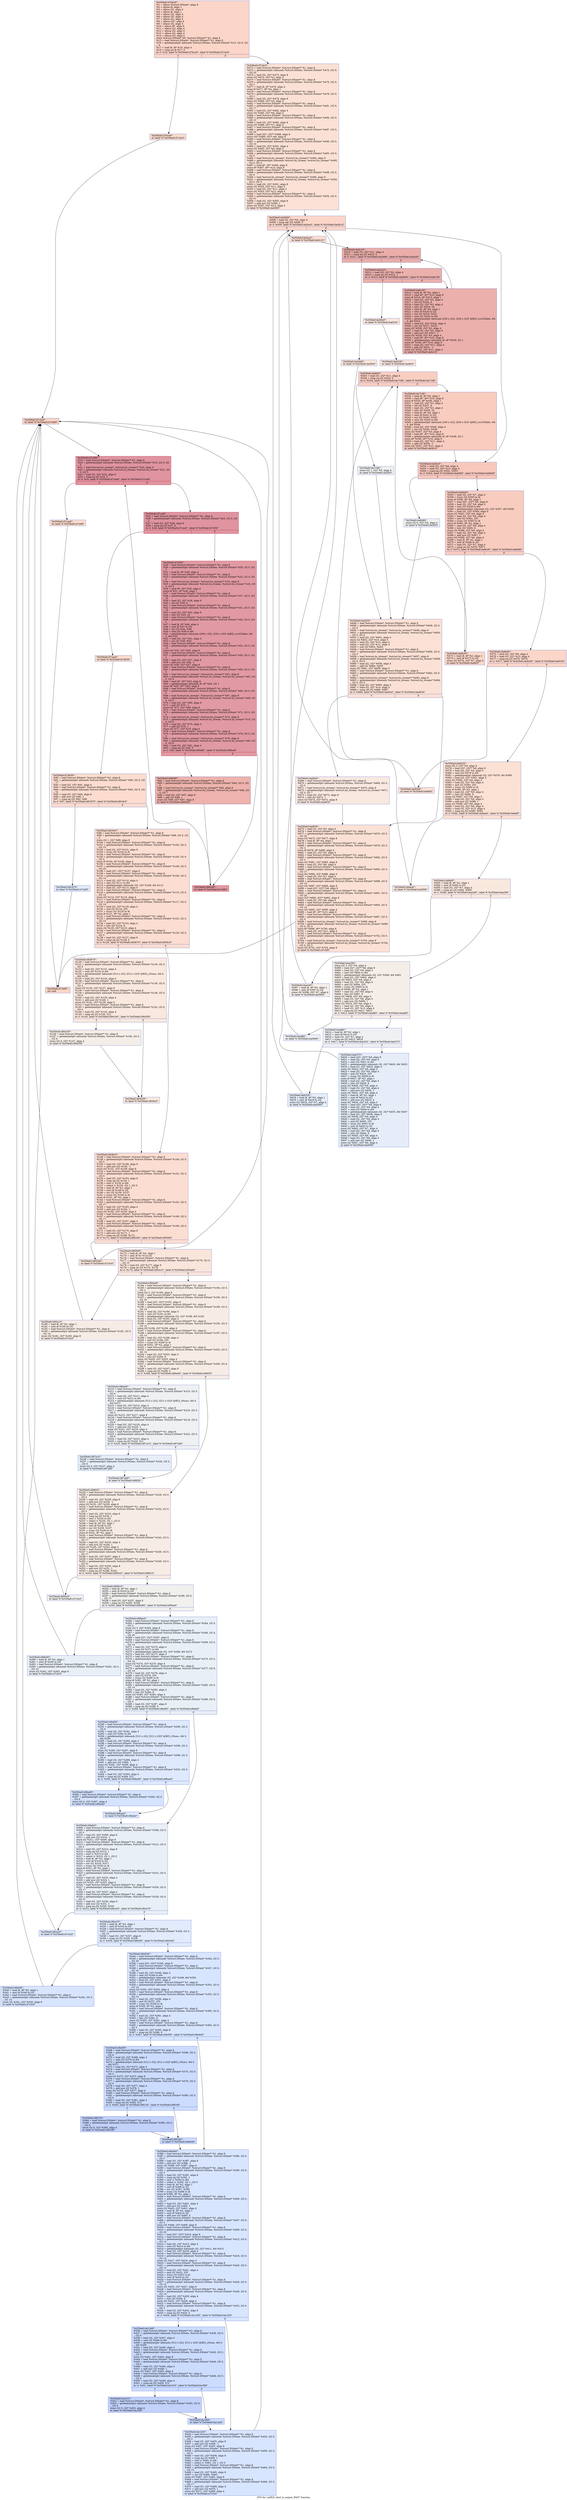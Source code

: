 digraph "CFG for 'unRLE_obuf_to_output_FAST' function" {
	label="CFG for 'unRLE_obuf_to_output_FAST' function";

	Node0x556a61d7bb40 [shape=record,color="#3d50c3ff", style=filled, fillcolor="#f5a08170",label="{\"0x556a61d7bb40\":\l  %1 = alloca %struct.DState*, align 8\l  %2 = alloca i8, align 1\l  %3 = alloca i32, align 4\l  %4 = alloca i8, align 1\l  %5 = alloca i32, align 4\l  %6 = alloca i32, align 4\l  %7 = alloca i32, align 4\l  %8 = alloca i32*, align 8\l  %9 = alloca i32, align 4\l  %10 = alloca i8*, align 8\l  %11 = alloca i32, align 4\l  %12 = alloca i32, align 4\l  %13 = alloca i32, align 4\l  %14 = alloca i32, align 4\l  store %struct.DState* %0, %struct.DState** %1, align 8\l  %15 = load %struct.DState*, %struct.DState** %1, align 8\l  %16 = getelementptr inbounds %struct.DState, %struct.DState* %15, i32 0, i32\l... 4\l  %17 = load i8, i8* %16, align 4\l  %18 = icmp ne i8 %17, 0\l  br i1 %18, label %\"0x556a61d7bce0\", label %\"0x556a61d7c4c0\"\l|{<s0>T|<s1>F}}"];
	Node0x556a61d7bb40:s0 -> Node0x556a61d7bce0;
	Node0x556a61d7bb40:s1 -> Node0x556a61d7c4c0;
	Node0x556a61d7bce0 [shape=record,color="#3d50c3ff", style=filled, fillcolor="#f7af9170",label="{\"0x556a61d7bce0\":                                 \l  br label %\"0x556a61d7c5c0\"\l}"];
	Node0x556a61d7bce0 -> Node0x556a61d7c5c0;
	Node0x556a61d7c5c0 [shape=record,color="#3d50c3ff", style=filled, fillcolor="#f4987a70",label="{\"0x556a61d7c5c0\":                                 \l  br label %\"0x556a61d7c680\"\l}"];
	Node0x556a61d7c5c0 -> Node0x556a61d7c680;
	Node0x556a61d7c680 [shape=record,color="#b70d28ff", style=filled, fillcolor="#b70d2870",label="{\"0x556a61d7c680\":                                 \l  %19 = load %struct.DState*, %struct.DState** %1, align 8\l  %20 = getelementptr inbounds %struct.DState, %struct.DState* %19, i32 0, i32\l... 0\l  %21 = load %struct.bz_stream*, %struct.bz_stream** %20, align 8\l  %22 = getelementptr inbounds %struct.bz_stream, %struct.bz_stream* %21, i32\l... 0, i32 5\l  %23 = load i32, i32* %22, align 8\l  %24 = icmp eq i32 %23, 0\l  br i1 %24, label %\"0x556a61d7caa0\", label %\"0x556a61d7caf0\"\l|{<s0>T|<s1>F}}"];
	Node0x556a61d7c680:s0 -> Node0x556a61d7caa0;
	Node0x556a61d7c680:s1 -> Node0x556a61d7caf0;
	Node0x556a61d7caa0 [shape=record,color="#3d50c3ff", style=filled, fillcolor="#f7af9170",label="{\"0x556a61d7caa0\":                                 \l  br label %\"0x556a61d7cbf0\"\l}"];
	Node0x556a61d7caa0 -> Node0x556a61d7cbf0;
	Node0x556a61d7caf0 [shape=record,color="#b70d28ff", style=filled, fillcolor="#b70d2870",label="{\"0x556a61d7caf0\":                                 \l  %25 = load %struct.DState*, %struct.DState** %1, align 8\l  %26 = getelementptr inbounds %struct.DState, %struct.DState* %25, i32 0, i32\l... 3\l  %27 = load i32, i32* %26, align 8\l  %28 = icmp eq i32 %27, 0\l  br i1 %28, label %\"0x556a61d7cee0\", label %\"0x556a61d7cf30\"\l|{<s0>T|<s1>F}}"];
	Node0x556a61d7caf0:s0 -> Node0x556a61d7cee0;
	Node0x556a61d7caf0:s1 -> Node0x556a61d7cf30;
	Node0x556a61d7cee0 [shape=record,color="#3d50c3ff", style=filled, fillcolor="#f7af9170",label="{\"0x556a61d7cee0\":                                 \l  br label %\"0x556a61d7d030\"\l}"];
	Node0x556a61d7cee0 -> Node0x556a61d7d030;
	Node0x556a61d7cf30 [shape=record,color="#b70d28ff", style=filled, fillcolor="#bb1b2c70",label="{\"0x556a61d7cf30\":                                 \l  %29 = load %struct.DState*, %struct.DState** %1, align 8\l  %30 = getelementptr inbounds %struct.DState, %struct.DState* %29, i32 0, i32\l... 2\l  %31 = load i8, i8* %30, align 4\l  %32 = load %struct.DState*, %struct.DState** %1, align 8\l  %33 = getelementptr inbounds %struct.DState, %struct.DState* %32, i32 0, i32\l... 0\l  %34 = load %struct.bz_stream*, %struct.bz_stream** %33, align 8\l  %35 = getelementptr inbounds %struct.bz_stream, %struct.bz_stream* %34, i32\l... 0, i32 4\l  %36 = load i8*, i8** %35, align 8\l  store i8 %31, i8* %36, align 1\l  %37 = load %struct.DState*, %struct.DState** %1, align 8\l  %38 = getelementptr inbounds %struct.DState, %struct.DState* %37, i32 0, i32\l... 25\l  %39 = load i32, i32* %38, align 8\l  %40 = shl i32 %39, 8\l  %41 = load %struct.DState*, %struct.DState** %1, align 8\l  %42 = getelementptr inbounds %struct.DState, %struct.DState* %41, i32 0, i32\l... 25\l  %43 = load i32, i32* %42, align 8\l  %44 = lshr i32 %43, 24\l  %45 = load %struct.DState*, %struct.DState** %1, align 8\l  %46 = getelementptr inbounds %struct.DState, %struct.DState* %45, i32 0, i32\l... 2\l  %47 = load i8, i8* %46, align 4\l  %48 = zext i8 %47 to i32\l  %49 = xor i32 %44, %48\l  %50 = zext i32 %49 to i64\l  %51 = getelementptr inbounds [256 x i32], [256 x i32]* @BZ2_crc32Table, i64\l... 0, i64 %50\l  %52 = load i32, i32* %51, align 4\l  %53 = xor i32 %40, %52\l  %54 = load %struct.DState*, %struct.DState** %1, align 8\l  %55 = getelementptr inbounds %struct.DState, %struct.DState* %54, i32 0, i32\l... 25\l  store i32 %53, i32* %55, align 8\l  %56 = load %struct.DState*, %struct.DState** %1, align 8\l  %57 = getelementptr inbounds %struct.DState, %struct.DState* %56, i32 0, i32\l... 3\l  %58 = load i32, i32* %57, align 8\l  %59 = add nsw i32 %58, -1\l  store i32 %59, i32* %57, align 8\l  %60 = load %struct.DState*, %struct.DState** %1, align 8\l  %61 = getelementptr inbounds %struct.DState, %struct.DState* %60, i32 0, i32\l... 0\l  %62 = load %struct.bz_stream*, %struct.bz_stream** %61, align 8\l  %63 = getelementptr inbounds %struct.bz_stream, %struct.bz_stream* %62, i32\l... 0, i32 4\l  %64 = load i8*, i8** %63, align 8\l  %65 = getelementptr inbounds i8, i8* %64, i32 1\l  store i8* %65, i8** %63, align 8\l  %66 = load %struct.DState*, %struct.DState** %1, align 8\l  %67 = getelementptr inbounds %struct.DState, %struct.DState* %66, i32 0, i32\l... 0\l  %68 = load %struct.bz_stream*, %struct.bz_stream** %67, align 8\l  %69 = getelementptr inbounds %struct.bz_stream, %struct.bz_stream* %68, i32\l... 0, i32 5\l  %70 = load i32, i32* %69, align 8\l  %71 = add i32 %70, -1\l  store i32 %71, i32* %69, align 8\l  %72 = load %struct.DState*, %struct.DState** %1, align 8\l  %73 = getelementptr inbounds %struct.DState, %struct.DState* %72, i32 0, i32\l... 0\l  %74 = load %struct.bz_stream*, %struct.bz_stream** %73, align 8\l  %75 = getelementptr inbounds %struct.bz_stream, %struct.bz_stream* %74, i32\l... 0, i32 6\l  %76 = load i32, i32* %75, align 4\l  %77 = add i32 %76, 1\l  store i32 %77, i32* %75, align 4\l  %78 = load %struct.DState*, %struct.DState** %1, align 8\l  %79 = getelementptr inbounds %struct.DState, %struct.DState* %78, i32 0, i32\l... 0\l  %80 = load %struct.bz_stream*, %struct.bz_stream** %79, align 8\l  %81 = getelementptr inbounds %struct.bz_stream, %struct.bz_stream* %80, i32\l... 0, i32 6\l  %82 = load i32, i32* %81, align 4\l  %83 = icmp eq i32 %82, 0\l  br i1 %83, label %\"0x556a61d90df0\", label %\"0x556a61d90e40\"\l|{<s0>T|<s1>F}}"];
	Node0x556a61d7cf30:s0 -> Node0x556a61d90df0;
	Node0x556a61d7cf30:s1 -> Node0x556a61d90e40;
	Node0x556a61d90df0 [shape=record,color="#3d50c3ff", style=filled, fillcolor="#d6524470",label="{\"0x556a61d90df0\":                                 \l  %84 = load %struct.DState*, %struct.DState** %1, align 8\l  %85 = getelementptr inbounds %struct.DState, %struct.DState* %84, i32 0, i32\l... 0\l  %86 = load %struct.bz_stream*, %struct.bz_stream** %85, align 8\l  %87 = getelementptr inbounds %struct.bz_stream, %struct.bz_stream* %86, i32\l... 0, i32 7\l  %88 = load i32, i32* %87, align 8\l  %89 = add i32 %88, 1\l  store i32 %89, i32* %87, align 8\l  br label %\"0x556a61d90e40\"\l}"];
	Node0x556a61d90df0 -> Node0x556a61d90e40;
	Node0x556a61d90e40 [shape=record,color="#b70d28ff", style=filled, fillcolor="#bb1b2c70",label="{\"0x556a61d90e40\":                                 \l  br label %\"0x556a61d7c680\"\l}"];
	Node0x556a61d90e40 -> Node0x556a61d7c680;
	Node0x556a61d7d030 [shape=record,color="#3d50c3ff", style=filled, fillcolor="#f7af9170",label="{\"0x556a61d7d030\":                                 \l  %90 = load %struct.DState*, %struct.DState** %1, align 8\l  %91 = getelementptr inbounds %struct.DState, %struct.DState* %90, i32 0, i32\l... 17\l  %92 = load i32, i32* %91, align 4\l  %93 = load %struct.DState*, %struct.DState** %1, align 8\l  %94 = getelementptr inbounds %struct.DState, %struct.DState* %93, i32 0, i32\l... 51\l  %95 = load i32, i32* %94, align 8\l  %96 = add nsw i32 %95, 1\l  %97 = icmp eq i32 %92, %96\l  br i1 %97, label %\"0x556a61d91870\", label %\"0x556a61d918c0\"\l|{<s0>T|<s1>F}}"];
	Node0x556a61d7d030:s0 -> Node0x556a61d91870;
	Node0x556a61d7d030:s1 -> Node0x556a61d918c0;
	Node0x556a61d91870 [shape=record,color="#3d50c3ff", style=filled, fillcolor="#bfd3f670",label="{\"0x556a61d91870\":                                 \l  br label %\"0x556a61d7cbf0\"\l}"];
	Node0x556a61d91870 -> Node0x556a61d7cbf0;
	Node0x556a61d918c0 [shape=record,color="#3d50c3ff", style=filled, fillcolor="#f7b39670",label="{\"0x556a61d918c0\":                                 \l  %98 = load %struct.DState*, %struct.DState** %1, align 8\l  %99 = getelementptr inbounds %struct.DState, %struct.DState* %98, i32 0, i32\l... 3\l  store i32 1, i32* %99, align 8\l  %100 = load %struct.DState*, %struct.DState** %1, align 8\l  %101 = getelementptr inbounds %struct.DState, %struct.DState* %100, i32 0,\l... i32 15\l  %102 = load i32, i32* %101, align 8\l  %103 = trunc i32 %102 to i8\l  %104 = load %struct.DState*, %struct.DState** %1, align 8\l  %105 = getelementptr inbounds %struct.DState, %struct.DState* %104, i32 0,\l... i32 2\l  store i8 %103, i8* %105, align 4\l  %106 = load %struct.DState*, %struct.DState** %1, align 8\l  %107 = getelementptr inbounds %struct.DState, %struct.DState* %106, i32 0,\l... i32 20\l  %108 = load i32*, i32** %107, align 8\l  %109 = load %struct.DState*, %struct.DState** %1, align 8\l  %110 = getelementptr inbounds %struct.DState, %struct.DState* %109, i32 0,\l... i32 14\l  %111 = load i32, i32* %110, align 4\l  %112 = zext i32 %111 to i64\l  %113 = getelementptr inbounds i32, i32* %108, i64 %112\l  %114 = load i32, i32* %113, align 4\l  %115 = load %struct.DState*, %struct.DState** %1, align 8\l  %116 = getelementptr inbounds %struct.DState, %struct.DState* %115, i32 0,\l... i32 14\l  store i32 %114, i32* %116, align 4\l  %117 = load %struct.DState*, %struct.DState** %1, align 8\l  %118 = getelementptr inbounds %struct.DState, %struct.DState* %117, i32 0,\l... i32 14\l  %119 = load i32, i32* %118, align 4\l  %120 = and i32 %119, 255\l  %121 = trunc i32 %120 to i8\l  store i8 %121, i8* %2, align 1\l  %122 = load %struct.DState*, %struct.DState** %1, align 8\l  %123 = getelementptr inbounds %struct.DState, %struct.DState* %122, i32 0,\l... i32 14\l  %124 = load i32, i32* %123, align 4\l  %125 = lshr i32 %124, 8\l  store i32 %125, i32* %123, align 4\l  %126 = load %struct.DState*, %struct.DState** %1, align 8\l  %127 = getelementptr inbounds %struct.DState, %struct.DState* %126, i32 0,\l... i32 5\l  %128 = load i32, i32* %127, align 8\l  %129 = icmp eq i32 %128, 0\l  br i1 %129, label %\"0x556a61d93670\", label %\"0x556a61d936c0\"\l|{<s0>T|<s1>F}}"];
	Node0x556a61d918c0:s0 -> Node0x556a61d93670;
	Node0x556a61d918c0:s1 -> Node0x556a61d936c0;
	Node0x556a61d93670 [shape=record,color="#3d50c3ff", style=filled, fillcolor="#f2cab570",label="{\"0x556a61d93670\":                                 \l  %130 = load %struct.DState*, %struct.DState** %1, align 8\l  %131 = getelementptr inbounds %struct.DState, %struct.DState* %130, i32 0,\l... i32 6\l  %132 = load i32, i32* %131, align 4\l  %133 = sext i32 %132 to i64\l  %134 = getelementptr inbounds [512 x i32], [512 x i32]* @BZ2_rNums, i64 0,\l... i64 %133\l  %135 = load i32, i32* %134, align 4\l  %136 = load %struct.DState*, %struct.DState** %1, align 8\l  %137 = getelementptr inbounds %struct.DState, %struct.DState* %136, i32 0,\l... i32 5\l  store i32 %135, i32* %137, align 8\l  %138 = load %struct.DState*, %struct.DState** %1, align 8\l  %139 = getelementptr inbounds %struct.DState, %struct.DState* %138, i32 0,\l... i32 6\l  %140 = load i32, i32* %139, align 4\l  %141 = add nsw i32 %140, 1\l  store i32 %141, i32* %139, align 4\l  %142 = load %struct.DState*, %struct.DState** %1, align 8\l  %143 = getelementptr inbounds %struct.DState, %struct.DState* %142, i32 0,\l... i32 6\l  %144 = load i32, i32* %143, align 4\l  %145 = icmp eq i32 %144, 512\l  br i1 %145, label %\"0x556a61d941b0\", label %\"0x556a61d94200\"\l|{<s0>T|<s1>F}}"];
	Node0x556a61d93670:s0 -> Node0x556a61d941b0;
	Node0x556a61d93670:s1 -> Node0x556a61d94200;
	Node0x556a61d941b0 [shape=record,color="#3d50c3ff", style=filled, fillcolor="#e8d6cc70",label="{\"0x556a61d941b0\":                                 \l  %146 = load %struct.DState*, %struct.DState** %1, align 8\l  %147 = getelementptr inbounds %struct.DState, %struct.DState* %146, i32 0,\l... i32 6\l  store i32 0, i32* %147, align 4\l  br label %\"0x556a61d94200\"\l}"];
	Node0x556a61d941b0 -> Node0x556a61d94200;
	Node0x556a61d94200 [shape=record,color="#3d50c3ff", style=filled, fillcolor="#f2cab570",label="{\"0x556a61d94200\":                                 \l  br label %\"0x556a61d936c0\"\l}"];
	Node0x556a61d94200 -> Node0x556a61d936c0;
	Node0x556a61d936c0 [shape=record,color="#3d50c3ff", style=filled, fillcolor="#f7b39670",label="{\"0x556a61d936c0\":                                 \l  %148 = load %struct.DState*, %struct.DState** %1, align 8\l  %149 = getelementptr inbounds %struct.DState, %struct.DState* %148, i32 0,\l... i32 5\l  %150 = load i32, i32* %149, align 8\l  %151 = add nsw i32 %150, -1\l  store i32 %151, i32* %149, align 8\l  %152 = load %struct.DState*, %struct.DState** %1, align 8\l  %153 = getelementptr inbounds %struct.DState, %struct.DState* %152, i32 0,\l... i32 5\l  %154 = load i32, i32* %153, align 8\l  %155 = icmp eq i32 %154, 1\l  %156 = zext i1 %155 to i64\l  %157 = select i1 %155, i32 1, i32 0\l  %158 = load i8, i8* %2, align 1\l  %159 = zext i8 %158 to i32\l  %160 = xor i32 %159, %157\l  %161 = trunc i32 %160 to i8\l  store i8 %161, i8* %2, align 1\l  %162 = load %struct.DState*, %struct.DState** %1, align 8\l  %163 = getelementptr inbounds %struct.DState, %struct.DState* %162, i32 0,\l... i32 17\l  %164 = load i32, i32* %163, align 4\l  %165 = add nsw i32 %164, 1\l  store i32 %165, i32* %163, align 4\l  %166 = load %struct.DState*, %struct.DState** %1, align 8\l  %167 = getelementptr inbounds %struct.DState, %struct.DState* %166, i32 0,\l... i32 17\l  %168 = load i32, i32* %167, align 4\l  %169 = load %struct.DState*, %struct.DState** %1, align 8\l  %170 = getelementptr inbounds %struct.DState, %struct.DState* %169, i32 0,\l... i32 51\l  %171 = load i32, i32* %170, align 8\l  %172 = add nsw i32 %171, 1\l  %173 = icmp eq i32 %168, %172\l  br i1 %173, label %\"0x556a61d95540\", label %\"0x556a61d95590\"\l|{<s0>T|<s1>F}}"];
	Node0x556a61d936c0:s0 -> Node0x556a61d95540;
	Node0x556a61d936c0:s1 -> Node0x556a61d95590;
	Node0x556a61d95540 [shape=record,color="#3d50c3ff", style=filled, fillcolor="#f4c5ad70",label="{\"0x556a61d95540\":                                 \l  br label %\"0x556a61d7c5c0\"\l}"];
	Node0x556a61d95540 -> Node0x556a61d7c5c0;
	Node0x556a61d95590 [shape=record,color="#3d50c3ff", style=filled, fillcolor="#f4c5ad70",label="{\"0x556a61d95590\":                                 \l  %174 = load i8, i8* %2, align 1\l  %175 = zext i8 %174 to i32\l  %176 = load %struct.DState*, %struct.DState** %1, align 8\l  %177 = getelementptr inbounds %struct.DState, %struct.DState* %176, i32 0,\l... i32 15\l  %178 = load i32, i32* %177, align 8\l  %179 = icmp ne i32 %175, %178\l  br i1 %179, label %\"0x556a61d95a10\", label %\"0x556a61d95a60\"\l|{<s0>T|<s1>F}}"];
	Node0x556a61d95590:s0 -> Node0x556a61d95a10;
	Node0x556a61d95590:s1 -> Node0x556a61d95a60;
	Node0x556a61d95a10 [shape=record,color="#3d50c3ff", style=filled, fillcolor="#ecd3c570",label="{\"0x556a61d95a10\":                                 \l  %180 = load i8, i8* %2, align 1\l  %181 = zext i8 %180 to i32\l  %182 = load %struct.DState*, %struct.DState** %1, align 8\l  %183 = getelementptr inbounds %struct.DState, %struct.DState* %182, i32 0,\l... i32 15\l  store i32 %181, i32* %183, align 8\l  br label %\"0x556a61d7c5c0\"\l}"];
	Node0x556a61d95a10 -> Node0x556a61d7c5c0;
	Node0x556a61d95a60 [shape=record,color="#3d50c3ff", style=filled, fillcolor="#ecd3c570",label="{\"0x556a61d95a60\":                                 \l  %184 = load %struct.DState*, %struct.DState** %1, align 8\l  %185 = getelementptr inbounds %struct.DState, %struct.DState* %184, i32 0,\l... i32 3\l  store i32 2, i32* %185, align 8\l  %186 = load %struct.DState*, %struct.DState** %1, align 8\l  %187 = getelementptr inbounds %struct.DState, %struct.DState* %186, i32 0,\l... i32 20\l  %188 = load i32*, i32** %187, align 8\l  %189 = load %struct.DState*, %struct.DState** %1, align 8\l  %190 = getelementptr inbounds %struct.DState, %struct.DState* %189, i32 0,\l... i32 14\l  %191 = load i32, i32* %190, align 4\l  %192 = zext i32 %191 to i64\l  %193 = getelementptr inbounds i32, i32* %188, i64 %192\l  %194 = load i32, i32* %193, align 4\l  %195 = load %struct.DState*, %struct.DState** %1, align 8\l  %196 = getelementptr inbounds %struct.DState, %struct.DState* %195, i32 0,\l... i32 14\l  store i32 %194, i32* %196, align 4\l  %197 = load %struct.DState*, %struct.DState** %1, align 8\l  %198 = getelementptr inbounds %struct.DState, %struct.DState* %197, i32 0,\l... i32 14\l  %199 = load i32, i32* %198, align 4\l  %200 = and i32 %199, 255\l  %201 = trunc i32 %200 to i8\l  store i8 %201, i8* %2, align 1\l  %202 = load %struct.DState*, %struct.DState** %1, align 8\l  %203 = getelementptr inbounds %struct.DState, %struct.DState* %202, i32 0,\l... i32 14\l  %204 = load i32, i32* %203, align 4\l  %205 = lshr i32 %204, 8\l  store i32 %205, i32* %203, align 4\l  %206 = load %struct.DState*, %struct.DState** %1, align 8\l  %207 = getelementptr inbounds %struct.DState, %struct.DState* %206, i32 0,\l... i32 5\l  %208 = load i32, i32* %207, align 8\l  %209 = icmp eq i32 %208, 0\l  br i1 %209, label %\"0x556a61d96ed0\", label %\"0x556a61d96f20\"\l|{<s0>T|<s1>F}}"];
	Node0x556a61d95a60:s0 -> Node0x556a61d96ed0;
	Node0x556a61d95a60:s1 -> Node0x556a61d96f20;
	Node0x556a61d96ed0 [shape=record,color="#3d50c3ff", style=filled, fillcolor="#d9dce170",label="{\"0x556a61d96ed0\":                                 \l  %210 = load %struct.DState*, %struct.DState** %1, align 8\l  %211 = getelementptr inbounds %struct.DState, %struct.DState* %210, i32 0,\l... i32 6\l  %212 = load i32, i32* %211, align 4\l  %213 = sext i32 %212 to i64\l  %214 = getelementptr inbounds [512 x i32], [512 x i32]* @BZ2_rNums, i64 0,\l... i64 %213\l  %215 = load i32, i32* %214, align 4\l  %216 = load %struct.DState*, %struct.DState** %1, align 8\l  %217 = getelementptr inbounds %struct.DState, %struct.DState* %216, i32 0,\l... i32 5\l  store i32 %215, i32* %217, align 8\l  %218 = load %struct.DState*, %struct.DState** %1, align 8\l  %219 = getelementptr inbounds %struct.DState, %struct.DState* %218, i32 0,\l... i32 6\l  %220 = load i32, i32* %219, align 4\l  %221 = add nsw i32 %220, 1\l  store i32 %221, i32* %219, align 4\l  %222 = load %struct.DState*, %struct.DState** %1, align 8\l  %223 = getelementptr inbounds %struct.DState, %struct.DState* %222, i32 0,\l... i32 6\l  %224 = load i32, i32* %223, align 4\l  %225 = icmp eq i32 %224, 512\l  br i1 %225, label %\"0x556a61d97a10\", label %\"0x556a61d97a60\"\l|{<s0>T|<s1>F}}"];
	Node0x556a61d96ed0:s0 -> Node0x556a61d97a10;
	Node0x556a61d96ed0:s1 -> Node0x556a61d97a60;
	Node0x556a61d97a10 [shape=record,color="#3d50c3ff", style=filled, fillcolor="#c7d7f070",label="{\"0x556a61d97a10\":                                 \l  %226 = load %struct.DState*, %struct.DState** %1, align 8\l  %227 = getelementptr inbounds %struct.DState, %struct.DState* %226, i32 0,\l... i32 6\l  store i32 0, i32* %227, align 4\l  br label %\"0x556a61d97a60\"\l}"];
	Node0x556a61d97a10 -> Node0x556a61d97a60;
	Node0x556a61d97a60 [shape=record,color="#3d50c3ff", style=filled, fillcolor="#d9dce170",label="{\"0x556a61d97a60\":                                 \l  br label %\"0x556a61d96f20\"\l}"];
	Node0x556a61d97a60 -> Node0x556a61d96f20;
	Node0x556a61d96f20 [shape=record,color="#3d50c3ff", style=filled, fillcolor="#ecd3c570",label="{\"0x556a61d96f20\":                                 \l  %228 = load %struct.DState*, %struct.DState** %1, align 8\l  %229 = getelementptr inbounds %struct.DState, %struct.DState* %228, i32 0,\l... i32 5\l  %230 = load i32, i32* %229, align 8\l  %231 = add nsw i32 %230, -1\l  store i32 %231, i32* %229, align 8\l  %232 = load %struct.DState*, %struct.DState** %1, align 8\l  %233 = getelementptr inbounds %struct.DState, %struct.DState* %232, i32 0,\l... i32 5\l  %234 = load i32, i32* %233, align 8\l  %235 = icmp eq i32 %234, 1\l  %236 = zext i1 %235 to i64\l  %237 = select i1 %235, i32 1, i32 0\l  %238 = load i8, i8* %2, align 1\l  %239 = zext i8 %238 to i32\l  %240 = xor i32 %239, %237\l  %241 = trunc i32 %240 to i8\l  store i8 %241, i8* %2, align 1\l  %242 = load %struct.DState*, %struct.DState** %1, align 8\l  %243 = getelementptr inbounds %struct.DState, %struct.DState* %242, i32 0,\l... i32 17\l  %244 = load i32, i32* %243, align 4\l  %245 = add nsw i32 %244, 1\l  store i32 %245, i32* %243, align 4\l  %246 = load %struct.DState*, %struct.DState** %1, align 8\l  %247 = getelementptr inbounds %struct.DState, %struct.DState* %246, i32 0,\l... i32 17\l  %248 = load i32, i32* %247, align 4\l  %249 = load %struct.DState*, %struct.DState** %1, align 8\l  %250 = getelementptr inbounds %struct.DState, %struct.DState* %249, i32 0,\l... i32 51\l  %251 = load i32, i32* %250, align 8\l  %252 = add nsw i32 %251, 1\l  %253 = icmp eq i32 %248, %252\l  br i1 %253, label %\"0x556a61d995c0\", label %\"0x556a61d99610\"\l|{<s0>T|<s1>F}}"];
	Node0x556a61d96f20:s0 -> Node0x556a61d995c0;
	Node0x556a61d96f20:s1 -> Node0x556a61d99610;
	Node0x556a61d995c0 [shape=record,color="#3d50c3ff", style=filled, fillcolor="#dedcdb70",label="{\"0x556a61d995c0\":                                 \l  br label %\"0x556a61d7c5c0\"\l}"];
	Node0x556a61d995c0 -> Node0x556a61d7c5c0;
	Node0x556a61d99610 [shape=record,color="#3d50c3ff", style=filled, fillcolor="#dedcdb70",label="{\"0x556a61d99610\":                                 \l  %254 = load i8, i8* %2, align 1\l  %255 = zext i8 %254 to i32\l  %256 = load %struct.DState*, %struct.DState** %1, align 8\l  %257 = getelementptr inbounds %struct.DState, %struct.DState* %256, i32 0,\l... i32 15\l  %258 = load i32, i32* %257, align 8\l  %259 = icmp ne i32 %255, %258\l  br i1 %259, label %\"0x556a61d99a90\", label %\"0x556a61d99ae0\"\l|{<s0>T|<s1>F}}"];
	Node0x556a61d99610:s0 -> Node0x556a61d99a90;
	Node0x556a61d99610:s1 -> Node0x556a61d99ae0;
	Node0x556a61d99a90 [shape=record,color="#3d50c3ff", style=filled, fillcolor="#cedaeb70",label="{\"0x556a61d99a90\":                                 \l  %260 = load i8, i8* %2, align 1\l  %261 = zext i8 %260 to i32\l  %262 = load %struct.DState*, %struct.DState** %1, align 8\l  %263 = getelementptr inbounds %struct.DState, %struct.DState* %262, i32 0,\l... i32 15\l  store i32 %261, i32* %263, align 8\l  br label %\"0x556a61d7c5c0\"\l}"];
	Node0x556a61d99a90 -> Node0x556a61d7c5c0;
	Node0x556a61d99ae0 [shape=record,color="#3d50c3ff", style=filled, fillcolor="#cedaeb70",label="{\"0x556a61d99ae0\":                                 \l  %264 = load %struct.DState*, %struct.DState** %1, align 8\l  %265 = getelementptr inbounds %struct.DState, %struct.DState* %264, i32 0,\l... i32 3\l  store i32 3, i32* %265, align 8\l  %266 = load %struct.DState*, %struct.DState** %1, align 8\l  %267 = getelementptr inbounds %struct.DState, %struct.DState* %266, i32 0,\l... i32 20\l  %268 = load i32*, i32** %267, align 8\l  %269 = load %struct.DState*, %struct.DState** %1, align 8\l  %270 = getelementptr inbounds %struct.DState, %struct.DState* %269, i32 0,\l... i32 14\l  %271 = load i32, i32* %270, align 4\l  %272 = zext i32 %271 to i64\l  %273 = getelementptr inbounds i32, i32* %268, i64 %272\l  %274 = load i32, i32* %273, align 4\l  %275 = load %struct.DState*, %struct.DState** %1, align 8\l  %276 = getelementptr inbounds %struct.DState, %struct.DState* %275, i32 0,\l... i32 14\l  store i32 %274, i32* %276, align 4\l  %277 = load %struct.DState*, %struct.DState** %1, align 8\l  %278 = getelementptr inbounds %struct.DState, %struct.DState* %277, i32 0,\l... i32 14\l  %279 = load i32, i32* %278, align 4\l  %280 = and i32 %279, 255\l  %281 = trunc i32 %280 to i8\l  store i8 %281, i8* %2, align 1\l  %282 = load %struct.DState*, %struct.DState** %1, align 8\l  %283 = getelementptr inbounds %struct.DState, %struct.DState* %282, i32 0,\l... i32 14\l  %284 = load i32, i32* %283, align 4\l  %285 = lshr i32 %284, 8\l  store i32 %285, i32* %283, align 4\l  %286 = load %struct.DState*, %struct.DState** %1, align 8\l  %287 = getelementptr inbounds %struct.DState, %struct.DState* %286, i32 0,\l... i32 5\l  %288 = load i32, i32* %287, align 8\l  %289 = icmp eq i32 %288, 0\l  br i1 %289, label %\"0x556a61d9af50\", label %\"0x556a61d9afa0\"\l|{<s0>T|<s1>F}}"];
	Node0x556a61d99ae0:s0 -> Node0x556a61d9af50;
	Node0x556a61d99ae0:s1 -> Node0x556a61d9afa0;
	Node0x556a61d9af50 [shape=record,color="#3d50c3ff", style=filled, fillcolor="#b5cdfa70",label="{\"0x556a61d9af50\":                                 \l  %290 = load %struct.DState*, %struct.DState** %1, align 8\l  %291 = getelementptr inbounds %struct.DState, %struct.DState* %290, i32 0,\l... i32 6\l  %292 = load i32, i32* %291, align 4\l  %293 = sext i32 %292 to i64\l  %294 = getelementptr inbounds [512 x i32], [512 x i32]* @BZ2_rNums, i64 0,\l... i64 %293\l  %295 = load i32, i32* %294, align 4\l  %296 = load %struct.DState*, %struct.DState** %1, align 8\l  %297 = getelementptr inbounds %struct.DState, %struct.DState* %296, i32 0,\l... i32 5\l  store i32 %295, i32* %297, align 8\l  %298 = load %struct.DState*, %struct.DState** %1, align 8\l  %299 = getelementptr inbounds %struct.DState, %struct.DState* %298, i32 0,\l... i32 6\l  %300 = load i32, i32* %299, align 4\l  %301 = add nsw i32 %300, 1\l  store i32 %301, i32* %299, align 4\l  %302 = load %struct.DState*, %struct.DState** %1, align 8\l  %303 = getelementptr inbounds %struct.DState, %struct.DState* %302, i32 0,\l... i32 6\l  %304 = load i32, i32* %303, align 4\l  %305 = icmp eq i32 %304, 512\l  br i1 %305, label %\"0x556a61d9ba90\", label %\"0x556a61d9bae0\"\l|{<s0>T|<s1>F}}"];
	Node0x556a61d9af50:s0 -> Node0x556a61d9ba90;
	Node0x556a61d9af50:s1 -> Node0x556a61d9bae0;
	Node0x556a61d9ba90 [shape=record,color="#3d50c3ff", style=filled, fillcolor="#a1c0ff70",label="{\"0x556a61d9ba90\":                                 \l  %306 = load %struct.DState*, %struct.DState** %1, align 8\l  %307 = getelementptr inbounds %struct.DState, %struct.DState* %306, i32 0,\l... i32 6\l  store i32 0, i32* %307, align 4\l  br label %\"0x556a61d9bae0\"\l}"];
	Node0x556a61d9ba90 -> Node0x556a61d9bae0;
	Node0x556a61d9bae0 [shape=record,color="#3d50c3ff", style=filled, fillcolor="#b5cdfa70",label="{\"0x556a61d9bae0\":                                 \l  br label %\"0x556a61d9afa0\"\l}"];
	Node0x556a61d9bae0 -> Node0x556a61d9afa0;
	Node0x556a61d9afa0 [shape=record,color="#3d50c3ff", style=filled, fillcolor="#cedaeb70",label="{\"0x556a61d9afa0\":                                 \l  %308 = load %struct.DState*, %struct.DState** %1, align 8\l  %309 = getelementptr inbounds %struct.DState, %struct.DState* %308, i32 0,\l... i32 5\l  %310 = load i32, i32* %309, align 8\l  %311 = add nsw i32 %310, -1\l  store i32 %311, i32* %309, align 8\l  %312 = load %struct.DState*, %struct.DState** %1, align 8\l  %313 = getelementptr inbounds %struct.DState, %struct.DState* %312, i32 0,\l... i32 5\l  %314 = load i32, i32* %313, align 8\l  %315 = icmp eq i32 %314, 1\l  %316 = zext i1 %315 to i64\l  %317 = select i1 %315, i32 1, i32 0\l  %318 = load i8, i8* %2, align 1\l  %319 = zext i8 %318 to i32\l  %320 = xor i32 %319, %317\l  %321 = trunc i32 %320 to i8\l  store i8 %321, i8* %2, align 1\l  %322 = load %struct.DState*, %struct.DState** %1, align 8\l  %323 = getelementptr inbounds %struct.DState, %struct.DState* %322, i32 0,\l... i32 17\l  %324 = load i32, i32* %323, align 4\l  %325 = add nsw i32 %324, 1\l  store i32 %325, i32* %323, align 4\l  %326 = load %struct.DState*, %struct.DState** %1, align 8\l  %327 = getelementptr inbounds %struct.DState, %struct.DState* %326, i32 0,\l... i32 17\l  %328 = load i32, i32* %327, align 4\l  %329 = load %struct.DState*, %struct.DState** %1, align 8\l  %330 = getelementptr inbounds %struct.DState, %struct.DState* %329, i32 0,\l... i32 51\l  %331 = load i32, i32* %330, align 8\l  %332 = add nsw i32 %331, 1\l  %333 = icmp eq i32 %328, %332\l  br i1 %333, label %\"0x556a61d9ce20\", label %\"0x556a61d9ce70\"\l|{<s0>T|<s1>F}}"];
	Node0x556a61d9afa0:s0 -> Node0x556a61d9ce20;
	Node0x556a61d9afa0:s1 -> Node0x556a61d9ce70;
	Node0x556a61d9ce20 [shape=record,color="#3d50c3ff", style=filled, fillcolor="#bbd1f870",label="{\"0x556a61d9ce20\":                                 \l  br label %\"0x556a61d7c5c0\"\l}"];
	Node0x556a61d9ce20 -> Node0x556a61d7c5c0;
	Node0x556a61d9ce70 [shape=record,color="#3d50c3ff", style=filled, fillcolor="#bbd1f870",label="{\"0x556a61d9ce70\":                                 \l  %334 = load i8, i8* %2, align 1\l  %335 = zext i8 %334 to i32\l  %336 = load %struct.DState*, %struct.DState** %1, align 8\l  %337 = getelementptr inbounds %struct.DState, %struct.DState* %336, i32 0,\l... i32 15\l  %338 = load i32, i32* %337, align 8\l  %339 = icmp ne i32 %335, %338\l  br i1 %339, label %\"0x556a61d9d2f0\", label %\"0x556a61d9d340\"\l|{<s0>T|<s1>F}}"];
	Node0x556a61d9ce70:s0 -> Node0x556a61d9d2f0;
	Node0x556a61d9ce70:s1 -> Node0x556a61d9d340;
	Node0x556a61d9d2f0 [shape=record,color="#3d50c3ff", style=filled, fillcolor="#a7c5fe70",label="{\"0x556a61d9d2f0\":                                 \l  %340 = load i8, i8* %2, align 1\l  %341 = zext i8 %340 to i32\l  %342 = load %struct.DState*, %struct.DState** %1, align 8\l  %343 = getelementptr inbounds %struct.DState, %struct.DState* %342, i32 0,\l... i32 15\l  store i32 %341, i32* %343, align 8\l  br label %\"0x556a61d7c5c0\"\l}"];
	Node0x556a61d9d2f0 -> Node0x556a61d7c5c0;
	Node0x556a61d9d340 [shape=record,color="#3d50c3ff", style=filled, fillcolor="#a7c5fe70",label="{\"0x556a61d9d340\":                                 \l  %344 = load %struct.DState*, %struct.DState** %1, align 8\l  %345 = getelementptr inbounds %struct.DState, %struct.DState* %344, i32 0,\l... i32 20\l  %346 = load i32*, i32** %345, align 8\l  %347 = load %struct.DState*, %struct.DState** %1, align 8\l  %348 = getelementptr inbounds %struct.DState, %struct.DState* %347, i32 0,\l... i32 14\l  %349 = load i32, i32* %348, align 4\l  %350 = zext i32 %349 to i64\l  %351 = getelementptr inbounds i32, i32* %346, i64 %350\l  %352 = load i32, i32* %351, align 4\l  %353 = load %struct.DState*, %struct.DState** %1, align 8\l  %354 = getelementptr inbounds %struct.DState, %struct.DState* %353, i32 0,\l... i32 14\l  store i32 %352, i32* %354, align 4\l  %355 = load %struct.DState*, %struct.DState** %1, align 8\l  %356 = getelementptr inbounds %struct.DState, %struct.DState* %355, i32 0,\l... i32 14\l  %357 = load i32, i32* %356, align 4\l  %358 = and i32 %357, 255\l  %359 = trunc i32 %358 to i8\l  store i8 %359, i8* %2, align 1\l  %360 = load %struct.DState*, %struct.DState** %1, align 8\l  %361 = getelementptr inbounds %struct.DState, %struct.DState* %360, i32 0,\l... i32 14\l  %362 = load i32, i32* %361, align 4\l  %363 = lshr i32 %362, 8\l  store i32 %363, i32* %361, align 4\l  %364 = load %struct.DState*, %struct.DState** %1, align 8\l  %365 = getelementptr inbounds %struct.DState, %struct.DState* %364, i32 0,\l... i32 5\l  %366 = load i32, i32* %365, align 8\l  %367 = icmp eq i32 %366, 0\l  br i1 %367, label %\"0x556a61d9e5f0\", label %\"0x556a61d9e640\"\l|{<s0>T|<s1>F}}"];
	Node0x556a61d9d340:s0 -> Node0x556a61d9e5f0;
	Node0x556a61d9d340:s1 -> Node0x556a61d9e640;
	Node0x556a61d9e5f0 [shape=record,color="#3d50c3ff", style=filled, fillcolor="#8caffe70",label="{\"0x556a61d9e5f0\":                                 \l  %368 = load %struct.DState*, %struct.DState** %1, align 8\l  %369 = getelementptr inbounds %struct.DState, %struct.DState* %368, i32 0,\l... i32 6\l  %370 = load i32, i32* %369, align 4\l  %371 = sext i32 %370 to i64\l  %372 = getelementptr inbounds [512 x i32], [512 x i32]* @BZ2_rNums, i64 0,\l... i64 %371\l  %373 = load i32, i32* %372, align 4\l  %374 = load %struct.DState*, %struct.DState** %1, align 8\l  %375 = getelementptr inbounds %struct.DState, %struct.DState* %374, i32 0,\l... i32 5\l  store i32 %373, i32* %375, align 8\l  %376 = load %struct.DState*, %struct.DState** %1, align 8\l  %377 = getelementptr inbounds %struct.DState, %struct.DState* %376, i32 0,\l... i32 6\l  %378 = load i32, i32* %377, align 4\l  %379 = add nsw i32 %378, 1\l  store i32 %379, i32* %377, align 4\l  %380 = load %struct.DState*, %struct.DState** %1, align 8\l  %381 = getelementptr inbounds %struct.DState, %struct.DState* %380, i32 0,\l... i32 6\l  %382 = load i32, i32* %381, align 4\l  %383 = icmp eq i32 %382, 512\l  br i1 %383, label %\"0x556a61d9f130\", label %\"0x556a61d9f180\"\l|{<s0>T|<s1>F}}"];
	Node0x556a61d9e5f0:s0 -> Node0x556a61d9f130;
	Node0x556a61d9e5f0:s1 -> Node0x556a61d9f180;
	Node0x556a61d9f130 [shape=record,color="#3d50c3ff", style=filled, fillcolor="#779af770",label="{\"0x556a61d9f130\":                                 \l  %384 = load %struct.DState*, %struct.DState** %1, align 8\l  %385 = getelementptr inbounds %struct.DState, %struct.DState* %384, i32 0,\l... i32 6\l  store i32 0, i32* %385, align 4\l  br label %\"0x556a61d9f180\"\l}"];
	Node0x556a61d9f130 -> Node0x556a61d9f180;
	Node0x556a61d9f180 [shape=record,color="#3d50c3ff", style=filled, fillcolor="#8caffe70",label="{\"0x556a61d9f180\":                                 \l  br label %\"0x556a61d9e640\"\l}"];
	Node0x556a61d9f180 -> Node0x556a61d9e640;
	Node0x556a61d9e640 [shape=record,color="#3d50c3ff", style=filled, fillcolor="#a7c5fe70",label="{\"0x556a61d9e640\":                                 \l  %386 = load %struct.DState*, %struct.DState** %1, align 8\l  %387 = getelementptr inbounds %struct.DState, %struct.DState* %386, i32 0,\l... i32 5\l  %388 = load i32, i32* %387, align 8\l  %389 = add nsw i32 %388, -1\l  store i32 %389, i32* %387, align 8\l  %390 = load %struct.DState*, %struct.DState** %1, align 8\l  %391 = getelementptr inbounds %struct.DState, %struct.DState* %390, i32 0,\l... i32 5\l  %392 = load i32, i32* %391, align 8\l  %393 = icmp eq i32 %392, 1\l  %394 = zext i1 %393 to i64\l  %395 = select i1 %393, i32 1, i32 0\l  %396 = load i8, i8* %2, align 1\l  %397 = zext i8 %396 to i32\l  %398 = xor i32 %397, %395\l  %399 = trunc i32 %398 to i8\l  store i8 %399, i8* %2, align 1\l  %400 = load %struct.DState*, %struct.DState** %1, align 8\l  %401 = getelementptr inbounds %struct.DState, %struct.DState* %400, i32 0,\l... i32 17\l  %402 = load i32, i32* %401, align 4\l  %403 = add nsw i32 %402, 1\l  store i32 %403, i32* %401, align 4\l  %404 = load i8, i8* %2, align 1\l  %405 = zext i8 %404 to i32\l  %406 = add nsw i32 %405, 4\l  %407 = load %struct.DState*, %struct.DState** %1, align 8\l  %408 = getelementptr inbounds %struct.DState, %struct.DState* %407, i32 0,\l... i32 3\l  store i32 %406, i32* %408, align 8\l  %409 = load %struct.DState*, %struct.DState** %1, align 8\l  %410 = getelementptr inbounds %struct.DState, %struct.DState* %409, i32 0,\l... i32 20\l  %411 = load i32*, i32** %410, align 8\l  %412 = load %struct.DState*, %struct.DState** %1, align 8\l  %413 = getelementptr inbounds %struct.DState, %struct.DState* %412, i32 0,\l... i32 14\l  %414 = load i32, i32* %413, align 4\l  %415 = zext i32 %414 to i64\l  %416 = getelementptr inbounds i32, i32* %411, i64 %415\l  %417 = load i32, i32* %416, align 4\l  %418 = load %struct.DState*, %struct.DState** %1, align 8\l  %419 = getelementptr inbounds %struct.DState, %struct.DState* %418, i32 0,\l... i32 14\l  store i32 %417, i32* %419, align 4\l  %420 = load %struct.DState*, %struct.DState** %1, align 8\l  %421 = getelementptr inbounds %struct.DState, %struct.DState* %420, i32 0,\l... i32 14\l  %422 = load i32, i32* %421, align 4\l  %423 = and i32 %422, 255\l  %424 = trunc i32 %423 to i8\l  %425 = zext i8 %424 to i32\l  %426 = load %struct.DState*, %struct.DState** %1, align 8\l  %427 = getelementptr inbounds %struct.DState, %struct.DState* %426, i32 0,\l... i32 15\l  store i32 %425, i32* %427, align 8\l  %428 = load %struct.DState*, %struct.DState** %1, align 8\l  %429 = getelementptr inbounds %struct.DState, %struct.DState* %428, i32 0,\l... i32 14\l  %430 = load i32, i32* %429, align 4\l  %431 = lshr i32 %430, 8\l  store i32 %431, i32* %429, align 4\l  %432 = load %struct.DState*, %struct.DState** %1, align 8\l  %433 = getelementptr inbounds %struct.DState, %struct.DState* %432, i32 0,\l... i32 5\l  %434 = load i32, i32* %433, align 8\l  %435 = icmp eq i32 %434, 0\l  br i1 %435, label %\"0x556a61da13d0\", label %\"0x556a61da1420\"\l|{<s0>T|<s1>F}}"];
	Node0x556a61d9e640:s0 -> Node0x556a61da13d0;
	Node0x556a61d9e640:s1 -> Node0x556a61da1420;
	Node0x556a61da13d0 [shape=record,color="#3d50c3ff", style=filled, fillcolor="#8caffe70",label="{\"0x556a61da13d0\":                                 \l  %436 = load %struct.DState*, %struct.DState** %1, align 8\l  %437 = getelementptr inbounds %struct.DState, %struct.DState* %436, i32 0,\l... i32 6\l  %438 = load i32, i32* %437, align 4\l  %439 = sext i32 %438 to i64\l  %440 = getelementptr inbounds [512 x i32], [512 x i32]* @BZ2_rNums, i64 0,\l... i64 %439\l  %441 = load i32, i32* %440, align 4\l  %442 = load %struct.DState*, %struct.DState** %1, align 8\l  %443 = getelementptr inbounds %struct.DState, %struct.DState* %442, i32 0,\l... i32 5\l  store i32 %441, i32* %443, align 8\l  %444 = load %struct.DState*, %struct.DState** %1, align 8\l  %445 = getelementptr inbounds %struct.DState, %struct.DState* %444, i32 0,\l... i32 6\l  %446 = load i32, i32* %445, align 4\l  %447 = add nsw i32 %446, 1\l  store i32 %447, i32* %445, align 4\l  %448 = load %struct.DState*, %struct.DState** %1, align 8\l  %449 = getelementptr inbounds %struct.DState, %struct.DState* %448, i32 0,\l... i32 6\l  %450 = load i32, i32* %449, align 4\l  %451 = icmp eq i32 %450, 512\l  br i1 %451, label %\"0x556a61da1f10\", label %\"0x556a61da1f60\"\l|{<s0>T|<s1>F}}"];
	Node0x556a61da13d0:s0 -> Node0x556a61da1f10;
	Node0x556a61da13d0:s1 -> Node0x556a61da1f60;
	Node0x556a61da1f10 [shape=record,color="#3d50c3ff", style=filled, fillcolor="#779af770",label="{\"0x556a61da1f10\":                                 \l  %452 = load %struct.DState*, %struct.DState** %1, align 8\l  %453 = getelementptr inbounds %struct.DState, %struct.DState* %452, i32 0,\l... i32 6\l  store i32 0, i32* %453, align 4\l  br label %\"0x556a61da1f60\"\l}"];
	Node0x556a61da1f10 -> Node0x556a61da1f60;
	Node0x556a61da1f60 [shape=record,color="#3d50c3ff", style=filled, fillcolor="#8caffe70",label="{\"0x556a61da1f60\":                                 \l  br label %\"0x556a61da1420\"\l}"];
	Node0x556a61da1f60 -> Node0x556a61da1420;
	Node0x556a61da1420 [shape=record,color="#3d50c3ff", style=filled, fillcolor="#a7c5fe70",label="{\"0x556a61da1420\":                                 \l  %454 = load %struct.DState*, %struct.DState** %1, align 8\l  %455 = getelementptr inbounds %struct.DState, %struct.DState* %454, i32 0,\l... i32 5\l  %456 = load i32, i32* %455, align 8\l  %457 = add nsw i32 %456, -1\l  store i32 %457, i32* %455, align 8\l  %458 = load %struct.DState*, %struct.DState** %1, align 8\l  %459 = getelementptr inbounds %struct.DState, %struct.DState* %458, i32 0,\l... i32 5\l  %460 = load i32, i32* %459, align 8\l  %461 = icmp eq i32 %460, 1\l  %462 = zext i1 %461 to i64\l  %463 = select i1 %461, i32 1, i32 0\l  %464 = load %struct.DState*, %struct.DState** %1, align 8\l  %465 = getelementptr inbounds %struct.DState, %struct.DState* %464, i32 0,\l... i32 15\l  %466 = load i32, i32* %465, align 8\l  %467 = xor i32 %466, %463\l  store i32 %467, i32* %465, align 8\l  %468 = load %struct.DState*, %struct.DState** %1, align 8\l  %469 = getelementptr inbounds %struct.DState, %struct.DState* %468, i32 0,\l... i32 17\l  %470 = load i32, i32* %469, align 4\l  %471 = add nsw i32 %470, 1\l  store i32 %471, i32* %469, align 4\l  br label %\"0x556a61d7c5c0\"\l}"];
	Node0x556a61da1420 -> Node0x556a61d7c5c0;
	Node0x556a61d7c4c0 [shape=record,color="#3d50c3ff", style=filled, fillcolor="#f7bca170",label="{\"0x556a61d7c4c0\":                                 \l  %472 = load %struct.DState*, %struct.DState** %1, align 8\l  %473 = getelementptr inbounds %struct.DState, %struct.DState* %472, i32 0,\l... i32 25\l  %474 = load i32, i32* %473, align 8\l  store i32 %474, i32* %3, align 4\l  %475 = load %struct.DState*, %struct.DState** %1, align 8\l  %476 = getelementptr inbounds %struct.DState, %struct.DState* %475, i32 0,\l... i32 2\l  %477 = load i8, i8* %476, align 4\l  store i8 %477, i8* %4, align 1\l  %478 = load %struct.DState*, %struct.DState** %1, align 8\l  %479 = getelementptr inbounds %struct.DState, %struct.DState* %478, i32 0,\l... i32 3\l  %480 = load i32, i32* %479, align 8\l  store i32 %480, i32* %5, align 4\l  %481 = load %struct.DState*, %struct.DState** %1, align 8\l  %482 = getelementptr inbounds %struct.DState, %struct.DState* %481, i32 0,\l... i32 17\l  %483 = load i32, i32* %482, align 4\l  store i32 %483, i32* %6, align 4\l  %484 = load %struct.DState*, %struct.DState** %1, align 8\l  %485 = getelementptr inbounds %struct.DState, %struct.DState* %484, i32 0,\l... i32 15\l  %486 = load i32, i32* %485, align 8\l  store i32 %486, i32* %7, align 4\l  %487 = load %struct.DState*, %struct.DState** %1, align 8\l  %488 = getelementptr inbounds %struct.DState, %struct.DState* %487, i32 0,\l... i32 20\l  %489 = load i32*, i32** %488, align 8\l  store i32* %489, i32** %8, align 8\l  %490 = load %struct.DState*, %struct.DState** %1, align 8\l  %491 = getelementptr inbounds %struct.DState, %struct.DState* %490, i32 0,\l... i32 14\l  %492 = load i32, i32* %491, align 4\l  store i32 %492, i32* %9, align 4\l  %493 = load %struct.DState*, %struct.DState** %1, align 8\l  %494 = getelementptr inbounds %struct.DState, %struct.DState* %493, i32 0,\l... i32 0\l  %495 = load %struct.bz_stream*, %struct.bz_stream** %494, align 8\l  %496 = getelementptr inbounds %struct.bz_stream, %struct.bz_stream* %495,\l... i32 0, i32 4\l  %497 = load i8*, i8** %496, align 8\l  store i8* %497, i8** %10, align 8\l  %498 = load %struct.DState*, %struct.DState** %1, align 8\l  %499 = getelementptr inbounds %struct.DState, %struct.DState* %498, i32 0,\l... i32 0\l  %500 = load %struct.bz_stream*, %struct.bz_stream** %499, align 8\l  %501 = getelementptr inbounds %struct.bz_stream, %struct.bz_stream* %500,\l... i32 0, i32 5\l  %502 = load i32, i32* %501, align 8\l  store i32 %502, i32* %11, align 4\l  %503 = load i32, i32* %11, align 4\l  store i32 %503, i32* %12, align 4\l  %504 = load %struct.DState*, %struct.DState** %1, align 8\l  %505 = getelementptr inbounds %struct.DState, %struct.DState* %504, i32 0,\l... i32 51\l  %506 = load i32, i32* %505, align 8\l  %507 = add nsw i32 %506, 1\l  store i32 %507, i32* %13, align 4\l  br label %\"0x556a61da5900\"\l}"];
	Node0x556a61d7c4c0 -> Node0x556a61da5900;
	Node0x556a61da5900 [shape=record,color="#3d50c3ff", style=filled, fillcolor="#f6a38570",label="{\"0x556a61da5900\":                                 \l  %508 = load i32, i32* %5, align 4\l  %509 = icmp sgt i32 %508, 0\l  br i1 %509, label %\"0x556a61da5ac0\", label %\"0x556a61da5b10\"\l|{<s0>T|<s1>F}}"];
	Node0x556a61da5900:s0 -> Node0x556a61da5ac0;
	Node0x556a61da5900:s1 -> Node0x556a61da5b10;
	Node0x556a61da5ac0 [shape=record,color="#3d50c3ff", style=filled, fillcolor="#f7b39670",label="{\"0x556a61da5ac0\":                                 \l  br label %\"0x556a61da5c10\"\l}"];
	Node0x556a61da5ac0 -> Node0x556a61da5c10;
	Node0x556a61da5c10 [shape=record,color="#3d50c3ff", style=filled, fillcolor="#d0473d70",label="{\"0x556a61da5c10\":                                 \l  %510 = load i32, i32* %11, align 4\l  %511 = icmp eq i32 %510, 0\l  br i1 %511, label %\"0x556a61da5dd0\", label %\"0x556a61da5e20\"\l|{<s0>T|<s1>F}}"];
	Node0x556a61da5c10:s0 -> Node0x556a61da5dd0;
	Node0x556a61da5c10:s1 -> Node0x556a61da5e20;
	Node0x556a61da5dd0 [shape=record,color="#3d50c3ff", style=filled, fillcolor="#f4c5ad70",label="{\"0x556a61da5dd0\":                                 \l  br label %\"0x556a61da5f20\"\l}"];
	Node0x556a61da5dd0 -> Node0x556a61da5f20;
	Node0x556a61da5e20 [shape=record,color="#3d50c3ff", style=filled, fillcolor="#d24b4070",label="{\"0x556a61da5e20\":                                 \l  %512 = load i32, i32* %5, align 4\l  %513 = icmp eq i32 %512, 1\l  br i1 %513, label %\"0x556a61da60e0\", label %\"0x556a61da6130\"\l|{<s0>T|<s1>F}}"];
	Node0x556a61da5e20:s0 -> Node0x556a61da60e0;
	Node0x556a61da5e20:s1 -> Node0x556a61da6130;
	Node0x556a61da60e0 [shape=record,color="#3d50c3ff", style=filled, fillcolor="#f3c7b170",label="{\"0x556a61da60e0\":                                 \l  br label %\"0x556a61da6230\"\l}"];
	Node0x556a61da60e0 -> Node0x556a61da6230;
	Node0x556a61da6130 [shape=record,color="#3d50c3ff", style=filled, fillcolor="#d24b4070",label="{\"0x556a61da6130\":                                 \l  %514 = load i8, i8* %4, align 1\l  %515 = load i8*, i8** %10, align 8\l  store i8 %514, i8* %515, align 1\l  %516 = load i32, i32* %3, align 4\l  %517 = shl i32 %516, 8\l  %518 = load i32, i32* %3, align 4\l  %519 = lshr i32 %518, 24\l  %520 = load i8, i8* %4, align 1\l  %521 = zext i8 %520 to i32\l  %522 = xor i32 %519, %521\l  %523 = zext i32 %522 to i64\l  %524 = getelementptr inbounds [256 x i32], [256 x i32]* @BZ2_crc32Table, i64\l... 0, i64 %523\l  %525 = load i32, i32* %524, align 4\l  %526 = xor i32 %517, %525\l  store i32 %526, i32* %3, align 4\l  %527 = load i32, i32* %5, align 4\l  %528 = add nsw i32 %527, -1\l  store i32 %528, i32* %5, align 4\l  %529 = load i8*, i8** %10, align 8\l  %530 = getelementptr inbounds i8, i8* %529, i32 1\l  store i8* %530, i8** %10, align 8\l  %531 = load i32, i32* %11, align 4\l  %532 = add i32 %531, -1\l  store i32 %532, i32* %11, align 4\l  br label %\"0x556a61da5c10\"\l}"];
	Node0x556a61da6130 -> Node0x556a61da5c10;
	Node0x556a61da6230 [shape=record,color="#3d50c3ff", style=filled, fillcolor="#f3c7b170",label="{\"0x556a61da6230\":                                 \l  br label %\"0x556a61da6fc0\"\l}"];
	Node0x556a61da6230 -> Node0x556a61da6fc0;
	Node0x556a61da6fc0 [shape=record,color="#3d50c3ff", style=filled, fillcolor="#f2907270",label="{\"0x556a61da6fc0\":                                 \l  %533 = load i32, i32* %11, align 4\l  %534 = icmp eq i32 %533, 0\l  br i1 %534, label %\"0x556a61da7180\", label %\"0x556a61da71d0\"\l|{<s0>T|<s1>F}}"];
	Node0x556a61da6fc0:s0 -> Node0x556a61da7180;
	Node0x556a61da6fc0:s1 -> Node0x556a61da71d0;
	Node0x556a61da7180 [shape=record,color="#3d50c3ff", style=filled, fillcolor="#dbdcde70",label="{\"0x556a61da7180\":                                 \l  store i32 1, i32* %5, align 4\l  br label %\"0x556a61da5f20\"\l}"];
	Node0x556a61da7180 -> Node0x556a61da5f20;
	Node0x556a61da71d0 [shape=record,color="#3d50c3ff", style=filled, fillcolor="#f08b6e70",label="{\"0x556a61da71d0\":                                 \l  %535 = load i8, i8* %4, align 1\l  %536 = load i8*, i8** %10, align 8\l  store i8 %535, i8* %536, align 1\l  %537 = load i32, i32* %3, align 4\l  %538 = shl i32 %537, 8\l  %539 = load i32, i32* %3, align 4\l  %540 = lshr i32 %539, 24\l  %541 = load i8, i8* %4, align 1\l  %542 = zext i8 %541 to i32\l  %543 = xor i32 %540, %542\l  %544 = zext i32 %543 to i64\l  %545 = getelementptr inbounds [256 x i32], [256 x i32]* @BZ2_crc32Table, i64\l... 0, i64 %544\l  %546 = load i32, i32* %545, align 4\l  %547 = xor i32 %538, %546\l  store i32 %547, i32* %3, align 4\l  %548 = load i8*, i8** %10, align 8\l  %549 = getelementptr inbounds i8, i8* %548, i32 1\l  store i8* %549, i8** %10, align 8\l  %550 = load i32, i32* %11, align 4\l  %551 = add i32 %550, -1\l  store i32 %551, i32* %11, align 4\l  br label %\"0x556a61da5b10\"\l}"];
	Node0x556a61da71d0 -> Node0x556a61da5b10;
	Node0x556a61da5b10 [shape=record,color="#3d50c3ff", style=filled, fillcolor="#ed836670",label="{\"0x556a61da5b10\":                                 \l  %552 = load i32, i32* %6, align 4\l  %553 = load i32, i32* %13, align 4\l  %554 = icmp eq i32 %552, %553\l  br i1 %554, label %\"0x556a61da8080\", label %\"0x556a61da80d0\"\l|{<s0>T|<s1>F}}"];
	Node0x556a61da5b10:s0 -> Node0x556a61da8080;
	Node0x556a61da5b10:s1 -> Node0x556a61da80d0;
	Node0x556a61da8080 [shape=record,color="#3d50c3ff", style=filled, fillcolor="#dbdcde70",label="{\"0x556a61da8080\":                                 \l  store i32 0, i32* %5, align 4\l  br label %\"0x556a61da5f20\"\l}"];
	Node0x556a61da8080 -> Node0x556a61da5f20;
	Node0x556a61da80d0 [shape=record,color="#3d50c3ff", style=filled, fillcolor="#f08b6e70",label="{\"0x556a61da80d0\":                                 \l  %555 = load i32, i32* %7, align 4\l  %556 = trunc i32 %555 to i8\l  store i8 %556, i8* %4, align 1\l  %557 = load i32*, i32** %8, align 8\l  %558 = load i32, i32* %9, align 4\l  %559 = zext i32 %558 to i64\l  %560 = getelementptr inbounds i32, i32* %557, i64 %559\l  %561 = load i32, i32* %560, align 4\l  store i32 %561, i32* %9, align 4\l  %562 = load i32, i32* %9, align 4\l  %563 = and i32 %562, 255\l  %564 = trunc i32 %563 to i8\l  store i8 %564, i8* %2, align 1\l  %565 = load i32, i32* %9, align 4\l  %566 = lshr i32 %565, 8\l  store i32 %566, i32* %9, align 4\l  %567 = load i32, i32* %6, align 4\l  %568 = add nsw i32 %567, 1\l  store i32 %568, i32* %6, align 4\l  %569 = load i8, i8* %2, align 1\l  %570 = zext i8 %569 to i32\l  %571 = load i32, i32* %7, align 4\l  %572 = icmp ne i32 %570, %571\l  br i1 %572, label %\"0x556a61da8e30\", label %\"0x556a61da8e80\"\l|{<s0>T|<s1>F}}"];
	Node0x556a61da80d0:s0 -> Node0x556a61da8e30;
	Node0x556a61da80d0:s1 -> Node0x556a61da8e80;
	Node0x556a61da8e30 [shape=record,color="#3d50c3ff", style=filled, fillcolor="#f6a38570",label="{\"0x556a61da8e30\":                                 \l  %573 = load i8, i8* %2, align 1\l  %574 = zext i8 %573 to i32\l  store i32 %574, i32* %7, align 4\l  br label %\"0x556a61da6fc0\"\l}"];
	Node0x556a61da8e30 -> Node0x556a61da6fc0;
	Node0x556a61da8e80 [shape=record,color="#3d50c3ff", style=filled, fillcolor="#f6a38570",label="{\"0x556a61da8e80\":                                 \l  %575 = load i32, i32* %6, align 4\l  %576 = load i32, i32* %13, align 4\l  %577 = icmp eq i32 %575, %576\l  br i1 %577, label %\"0x556a61da92d0\", label %\"0x556a61da9320\"\l|{<s0>T|<s1>F}}"];
	Node0x556a61da8e80:s0 -> Node0x556a61da92d0;
	Node0x556a61da8e80:s1 -> Node0x556a61da9320;
	Node0x556a61da92d0 [shape=record,color="#3d50c3ff", style=filled, fillcolor="#f7b99e70",label="{\"0x556a61da92d0\":                                 \l  br label %\"0x556a61da6fc0\"\l}"];
	Node0x556a61da92d0 -> Node0x556a61da6fc0;
	Node0x556a61da9320 [shape=record,color="#3d50c3ff", style=filled, fillcolor="#f7b99e70",label="{\"0x556a61da9320\":                                 \l  store i32 2, i32* %5, align 4\l  %578 = load i32*, i32** %8, align 8\l  %579 = load i32, i32* %9, align 4\l  %580 = zext i32 %579 to i64\l  %581 = getelementptr inbounds i32, i32* %578, i64 %580\l  %582 = load i32, i32* %581, align 4\l  store i32 %582, i32* %9, align 4\l  %583 = load i32, i32* %9, align 4\l  %584 = and i32 %583, 255\l  %585 = trunc i32 %584 to i8\l  store i8 %585, i8* %2, align 1\l  %586 = load i32, i32* %9, align 4\l  %587 = lshr i32 %586, 8\l  store i32 %587, i32* %9, align 4\l  %588 = load i32, i32* %6, align 4\l  %589 = add nsw i32 %588, 1\l  store i32 %589, i32* %6, align 4\l  %590 = load i32, i32* %6, align 4\l  %591 = load i32, i32* %13, align 4\l  %592 = icmp eq i32 %590, %591\l  br i1 %592, label %\"0x556a61da9ea0\", label %\"0x556a61da9ef0\"\l|{<s0>T|<s1>F}}"];
	Node0x556a61da9320:s0 -> Node0x556a61da9ea0;
	Node0x556a61da9320:s1 -> Node0x556a61da9ef0;
	Node0x556a61da9ea0 [shape=record,color="#3d50c3ff", style=filled, fillcolor="#f2cab570",label="{\"0x556a61da9ea0\":                                 \l  br label %\"0x556a61da5900\"\l}"];
	Node0x556a61da9ea0 -> Node0x556a61da5900;
	Node0x556a61da9ef0 [shape=record,color="#3d50c3ff", style=filled, fillcolor="#f2cab570",label="{\"0x556a61da9ef0\":                                 \l  %593 = load i8, i8* %2, align 1\l  %594 = zext i8 %593 to i32\l  %595 = load i32, i32* %7, align 4\l  %596 = icmp ne i32 %594, %595\l  br i1 %596, label %\"0x556a61daa240\", label %\"0x556a61daa290\"\l|{<s0>T|<s1>F}}"];
	Node0x556a61da9ef0:s0 -> Node0x556a61daa240;
	Node0x556a61da9ef0:s1 -> Node0x556a61daa290;
	Node0x556a61daa240 [shape=record,color="#3d50c3ff", style=filled, fillcolor="#e8d6cc70",label="{\"0x556a61daa240\":                                 \l  %597 = load i8, i8* %2, align 1\l  %598 = zext i8 %597 to i32\l  store i32 %598, i32* %7, align 4\l  br label %\"0x556a61da5900\"\l}"];
	Node0x556a61daa240 -> Node0x556a61da5900;
	Node0x556a61daa290 [shape=record,color="#3d50c3ff", style=filled, fillcolor="#e8d6cc70",label="{\"0x556a61daa290\":                                 \l  store i32 3, i32* %5, align 4\l  %599 = load i32*, i32** %8, align 8\l  %600 = load i32, i32* %9, align 4\l  %601 = zext i32 %600 to i64\l  %602 = getelementptr inbounds i32, i32* %599, i64 %601\l  %603 = load i32, i32* %602, align 4\l  store i32 %603, i32* %9, align 4\l  %604 = load i32, i32* %9, align 4\l  %605 = and i32 %604, 255\l  %606 = trunc i32 %605 to i8\l  store i8 %606, i8* %2, align 1\l  %607 = load i32, i32* %9, align 4\l  %608 = lshr i32 %607, 8\l  store i32 %608, i32* %9, align 4\l  %609 = load i32, i32* %6, align 4\l  %610 = add nsw i32 %609, 1\l  store i32 %610, i32* %6, align 4\l  %611 = load i32, i32* %6, align 4\l  %612 = load i32, i32* %13, align 4\l  %613 = icmp eq i32 %611, %612\l  br i1 %613, label %\"0x556a61daaf80\", label %\"0x556a61daafd0\"\l|{<s0>T|<s1>F}}"];
	Node0x556a61daa290:s0 -> Node0x556a61daaf80;
	Node0x556a61daa290:s1 -> Node0x556a61daafd0;
	Node0x556a61daaf80 [shape=record,color="#3d50c3ff", style=filled, fillcolor="#d9dce170",label="{\"0x556a61daaf80\":                                 \l  br label %\"0x556a61da5900\"\l}"];
	Node0x556a61daaf80 -> Node0x556a61da5900;
	Node0x556a61daafd0 [shape=record,color="#3d50c3ff", style=filled, fillcolor="#d9dce170",label="{\"0x556a61daafd0\":                                 \l  %614 = load i8, i8* %2, align 1\l  %615 = zext i8 %614 to i32\l  %616 = load i32, i32* %7, align 4\l  %617 = icmp ne i32 %615, %616\l  br i1 %617, label %\"0x556a61dab320\", label %\"0x556a61dab370\"\l|{<s0>T|<s1>F}}"];
	Node0x556a61daafd0:s0 -> Node0x556a61dab320;
	Node0x556a61daafd0:s1 -> Node0x556a61dab370;
	Node0x556a61dab320 [shape=record,color="#3d50c3ff", style=filled, fillcolor="#c7d7f070",label="{\"0x556a61dab320\":                                 \l  %618 = load i8, i8* %2, align 1\l  %619 = zext i8 %618 to i32\l  store i32 %619, i32* %7, align 4\l  br label %\"0x556a61da5900\"\l}"];
	Node0x556a61dab320 -> Node0x556a61da5900;
	Node0x556a61dab370 [shape=record,color="#3d50c3ff", style=filled, fillcolor="#c7d7f070",label="{\"0x556a61dab370\":                                 \l  %620 = load i32*, i32** %8, align 8\l  %621 = load i32, i32* %9, align 4\l  %622 = zext i32 %621 to i64\l  %623 = getelementptr inbounds i32, i32* %620, i64 %622\l  %624 = load i32, i32* %623, align 4\l  store i32 %624, i32* %9, align 4\l  %625 = load i32, i32* %9, align 4\l  %626 = and i32 %625, 255\l  %627 = trunc i32 %626 to i8\l  store i8 %627, i8* %2, align 1\l  %628 = load i32, i32* %9, align 4\l  %629 = lshr i32 %628, 8\l  store i32 %629, i32* %9, align 4\l  %630 = load i32, i32* %6, align 4\l  %631 = add nsw i32 %630, 1\l  store i32 %631, i32* %6, align 4\l  %632 = load i8, i8* %2, align 1\l  %633 = zext i8 %632 to i32\l  %634 = add nsw i32 %633, 4\l  store i32 %634, i32* %5, align 4\l  %635 = load i32*, i32** %8, align 8\l  %636 = load i32, i32* %9, align 4\l  %637 = zext i32 %636 to i64\l  %638 = getelementptr inbounds i32, i32* %635, i64 %637\l  %639 = load i32, i32* %638, align 4\l  store i32 %639, i32* %9, align 4\l  %640 = load i32, i32* %9, align 4\l  %641 = and i32 %640, 255\l  %642 = trunc i32 %641 to i8\l  %643 = zext i8 %642 to i32\l  store i32 %643, i32* %7, align 4\l  %644 = load i32, i32* %9, align 4\l  %645 = lshr i32 %644, 8\l  store i32 %645, i32* %9, align 4\l  %646 = load i32, i32* %6, align 4\l  %647 = add nsw i32 %646, 1\l  store i32 %647, i32* %6, align 4\l  br label %\"0x556a61da5900\"\l}"];
	Node0x556a61dab370 -> Node0x556a61da5900;
	Node0x556a61da5f20 [shape=record,color="#3d50c3ff", style=filled, fillcolor="#f7bca170",label="{\"0x556a61da5f20\":                                 \l  %648 = load %struct.DState*, %struct.DState** %1, align 8\l  %649 = getelementptr inbounds %struct.DState, %struct.DState* %648, i32 0,\l... i32 0\l  %650 = load %struct.bz_stream*, %struct.bz_stream** %649, align 8\l  %651 = getelementptr inbounds %struct.bz_stream, %struct.bz_stream* %650,\l... i32 0, i32 6\l  %652 = load i32, i32* %651, align 4\l  store i32 %652, i32* %14, align 4\l  %653 = load i32, i32* %12, align 4\l  %654 = load i32, i32* %11, align 4\l  %655 = sub i32 %653, %654\l  %656 = load %struct.DState*, %struct.DState** %1, align 8\l  %657 = getelementptr inbounds %struct.DState, %struct.DState* %656, i32 0,\l... i32 0\l  %658 = load %struct.bz_stream*, %struct.bz_stream** %657, align 8\l  %659 = getelementptr inbounds %struct.bz_stream, %struct.bz_stream* %658,\l... i32 0, i32 6\l  %660 = load i32, i32* %659, align 4\l  %661 = add i32 %660, %655\l  store i32 %661, i32* %659, align 4\l  %662 = load %struct.DState*, %struct.DState** %1, align 8\l  %663 = getelementptr inbounds %struct.DState, %struct.DState* %662, i32 0,\l... i32 0\l  %664 = load %struct.bz_stream*, %struct.bz_stream** %663, align 8\l  %665 = getelementptr inbounds %struct.bz_stream, %struct.bz_stream* %664,\l... i32 0, i32 6\l  %666 = load i32, i32* %665, align 4\l  %667 = load i32, i32* %14, align 4\l  %668 = icmp ult i32 %666, %667\l  br i1 %668, label %\"0x556a61dad5e0\", label %\"0x556a61dad630\"\l|{<s0>T|<s1>F}}"];
	Node0x556a61da5f20:s0 -> Node0x556a61dad5e0;
	Node0x556a61da5f20:s1 -> Node0x556a61dad630;
	Node0x556a61dad5e0 [shape=record,color="#3d50c3ff", style=filled, fillcolor="#f1ccb870",label="{\"0x556a61dad5e0\":                                 \l  %669 = load %struct.DState*, %struct.DState** %1, align 8\l  %670 = getelementptr inbounds %struct.DState, %struct.DState* %669, i32 0,\l... i32 0\l  %671 = load %struct.bz_stream*, %struct.bz_stream** %670, align 8\l  %672 = getelementptr inbounds %struct.bz_stream, %struct.bz_stream* %671,\l... i32 0, i32 7\l  %673 = load i32, i32* %672, align 8\l  %674 = add i32 %673, 1\l  store i32 %674, i32* %672, align 8\l  br label %\"0x556a61dad630\"\l}"];
	Node0x556a61dad5e0 -> Node0x556a61dad630;
	Node0x556a61dad630 [shape=record,color="#3d50c3ff", style=filled, fillcolor="#f7bca170",label="{\"0x556a61dad630\":                                 \l  %675 = load i32, i32* %3, align 4\l  %676 = load %struct.DState*, %struct.DState** %1, align 8\l  %677 = getelementptr inbounds %struct.DState, %struct.DState* %676, i32 0,\l... i32 25\l  store i32 %675, i32* %677, align 8\l  %678 = load i8, i8* %4, align 1\l  %679 = load %struct.DState*, %struct.DState** %1, align 8\l  %680 = getelementptr inbounds %struct.DState, %struct.DState* %679, i32 0,\l... i32 2\l  store i8 %678, i8* %680, align 4\l  %681 = load i32, i32* %5, align 4\l  %682 = load %struct.DState*, %struct.DState** %1, align 8\l  %683 = getelementptr inbounds %struct.DState, %struct.DState* %682, i32 0,\l... i32 3\l  store i32 %681, i32* %683, align 8\l  %684 = load i32, i32* %6, align 4\l  %685 = load %struct.DState*, %struct.DState** %1, align 8\l  %686 = getelementptr inbounds %struct.DState, %struct.DState* %685, i32 0,\l... i32 17\l  store i32 %684, i32* %686, align 4\l  %687 = load i32, i32* %7, align 4\l  %688 = load %struct.DState*, %struct.DState** %1, align 8\l  %689 = getelementptr inbounds %struct.DState, %struct.DState* %688, i32 0,\l... i32 15\l  store i32 %687, i32* %689, align 8\l  %690 = load i32*, i32** %8, align 8\l  %691 = load %struct.DState*, %struct.DState** %1, align 8\l  %692 = getelementptr inbounds %struct.DState, %struct.DState* %691, i32 0,\l... i32 20\l  store i32* %690, i32** %692, align 8\l  %693 = load i32, i32* %9, align 4\l  %694 = load %struct.DState*, %struct.DState** %1, align 8\l  %695 = getelementptr inbounds %struct.DState, %struct.DState* %694, i32 0,\l... i32 14\l  store i32 %693, i32* %695, align 4\l  %696 = load i8*, i8** %10, align 8\l  %697 = load %struct.DState*, %struct.DState** %1, align 8\l  %698 = getelementptr inbounds %struct.DState, %struct.DState* %697, i32 0,\l... i32 0\l  %699 = load %struct.bz_stream*, %struct.bz_stream** %698, align 8\l  %700 = getelementptr inbounds %struct.bz_stream, %struct.bz_stream* %699,\l... i32 0, i32 4\l  store i8* %696, i8** %700, align 8\l  %701 = load i32, i32* %11, align 4\l  %702 = load %struct.DState*, %struct.DState** %1, align 8\l  %703 = getelementptr inbounds %struct.DState, %struct.DState* %702, i32 0,\l... i32 0\l  %704 = load %struct.bz_stream*, %struct.bz_stream** %703, align 8\l  %705 = getelementptr inbounds %struct.bz_stream, %struct.bz_stream* %704,\l... i32 0, i32 5\l  store i32 %701, i32* %705, align 8\l  br label %\"0x556a61d7cbf0\"\l}"];
	Node0x556a61dad630 -> Node0x556a61d7cbf0;
	Node0x556a61d7cbf0 [shape=record,color="#3d50c3ff", style=filled, fillcolor="#f5a08170",label="{\"0x556a61d7cbf0\":                                 \l  ret void\l}"];
}
